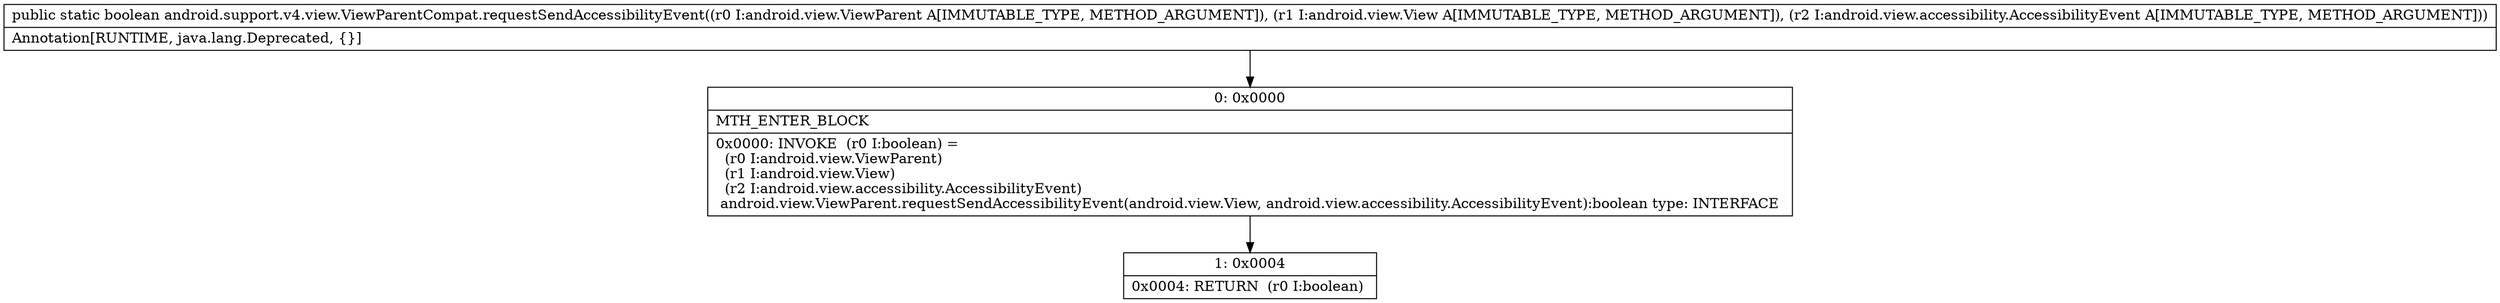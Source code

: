 digraph "CFG forandroid.support.v4.view.ViewParentCompat.requestSendAccessibilityEvent(Landroid\/view\/ViewParent;Landroid\/view\/View;Landroid\/view\/accessibility\/AccessibilityEvent;)Z" {
Node_0 [shape=record,label="{0\:\ 0x0000|MTH_ENTER_BLOCK\l|0x0000: INVOKE  (r0 I:boolean) = \l  (r0 I:android.view.ViewParent)\l  (r1 I:android.view.View)\l  (r2 I:android.view.accessibility.AccessibilityEvent)\l android.view.ViewParent.requestSendAccessibilityEvent(android.view.View, android.view.accessibility.AccessibilityEvent):boolean type: INTERFACE \l}"];
Node_1 [shape=record,label="{1\:\ 0x0004|0x0004: RETURN  (r0 I:boolean) \l}"];
MethodNode[shape=record,label="{public static boolean android.support.v4.view.ViewParentCompat.requestSendAccessibilityEvent((r0 I:android.view.ViewParent A[IMMUTABLE_TYPE, METHOD_ARGUMENT]), (r1 I:android.view.View A[IMMUTABLE_TYPE, METHOD_ARGUMENT]), (r2 I:android.view.accessibility.AccessibilityEvent A[IMMUTABLE_TYPE, METHOD_ARGUMENT]))  | Annotation[RUNTIME, java.lang.Deprecated, \{\}]\l}"];
MethodNode -> Node_0;
Node_0 -> Node_1;
}

